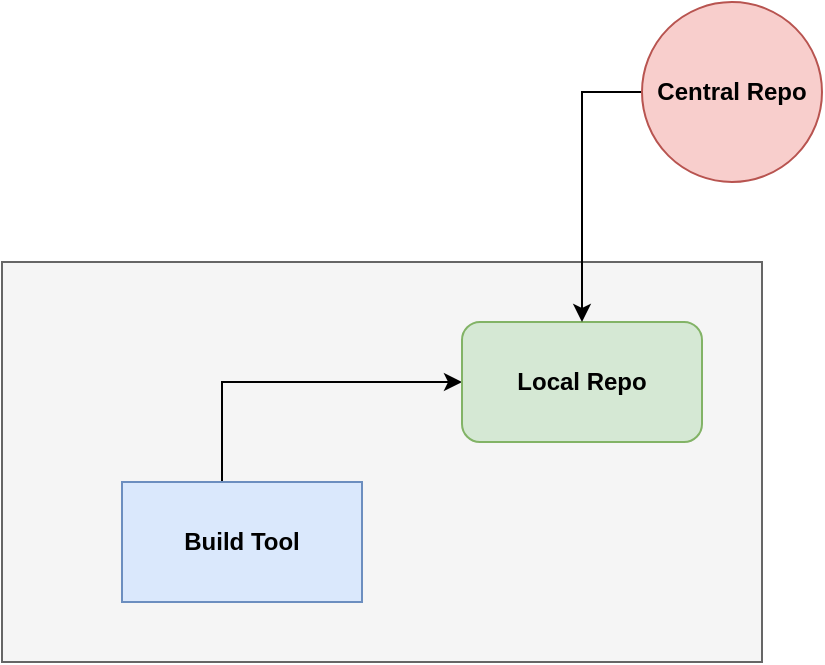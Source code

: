 <mxfile version="27.1.0">
  <diagram name="Page-1" id="1IFxam2zMIo09GF-uhek">
    <mxGraphModel dx="1251" dy="660" grid="1" gridSize="10" guides="1" tooltips="1" connect="1" arrows="1" fold="1" page="1" pageScale="1" pageWidth="850" pageHeight="1100" math="0" shadow="0">
      <root>
        <mxCell id="0" />
        <mxCell id="1" parent="0" />
        <mxCell id="vnyWQCGzLxypoTYbIm14-1" value="" style="rounded=0;whiteSpace=wrap;html=1;fillColor=#f5f5f5;fontColor=#333333;strokeColor=#666666;" vertex="1" parent="1">
          <mxGeometry x="120" y="160" width="380" height="200" as="geometry" />
        </mxCell>
        <mxCell id="vnyWQCGzLxypoTYbIm14-4" style="edgeStyle=orthogonalEdgeStyle;rounded=0;orthogonalLoop=1;jettySize=auto;html=1;entryX=0;entryY=0.5;entryDx=0;entryDy=0;" edge="1" parent="1" source="vnyWQCGzLxypoTYbIm14-2" target="vnyWQCGzLxypoTYbIm14-3">
          <mxGeometry relative="1" as="geometry">
            <Array as="points">
              <mxPoint x="230" y="220" />
            </Array>
          </mxGeometry>
        </mxCell>
        <mxCell id="vnyWQCGzLxypoTYbIm14-2" value="&lt;b&gt;Build Tool&lt;/b&gt;" style="rounded=0;whiteSpace=wrap;html=1;fillColor=#dae8fc;strokeColor=#6c8ebf;" vertex="1" parent="1">
          <mxGeometry x="180" y="270" width="120" height="60" as="geometry" />
        </mxCell>
        <mxCell id="vnyWQCGzLxypoTYbIm14-3" value="&lt;b&gt;Local Repo&lt;/b&gt;" style="rounded=1;whiteSpace=wrap;html=1;fillColor=#d5e8d4;strokeColor=#82b366;" vertex="1" parent="1">
          <mxGeometry x="350" y="190" width="120" height="60" as="geometry" />
        </mxCell>
        <mxCell id="vnyWQCGzLxypoTYbIm14-6" style="edgeStyle=orthogonalEdgeStyle;rounded=0;orthogonalLoop=1;jettySize=auto;html=1;entryX=0.5;entryY=0;entryDx=0;entryDy=0;" edge="1" parent="1" source="vnyWQCGzLxypoTYbIm14-5" target="vnyWQCGzLxypoTYbIm14-3">
          <mxGeometry relative="1" as="geometry">
            <Array as="points">
              <mxPoint x="410" y="75" />
            </Array>
          </mxGeometry>
        </mxCell>
        <mxCell id="vnyWQCGzLxypoTYbIm14-5" value="&lt;b&gt;Central Repo&lt;/b&gt;" style="ellipse;whiteSpace=wrap;html=1;aspect=fixed;fillColor=#f8cecc;strokeColor=#b85450;" vertex="1" parent="1">
          <mxGeometry x="440" y="30" width="90" height="90" as="geometry" />
        </mxCell>
      </root>
    </mxGraphModel>
  </diagram>
</mxfile>
